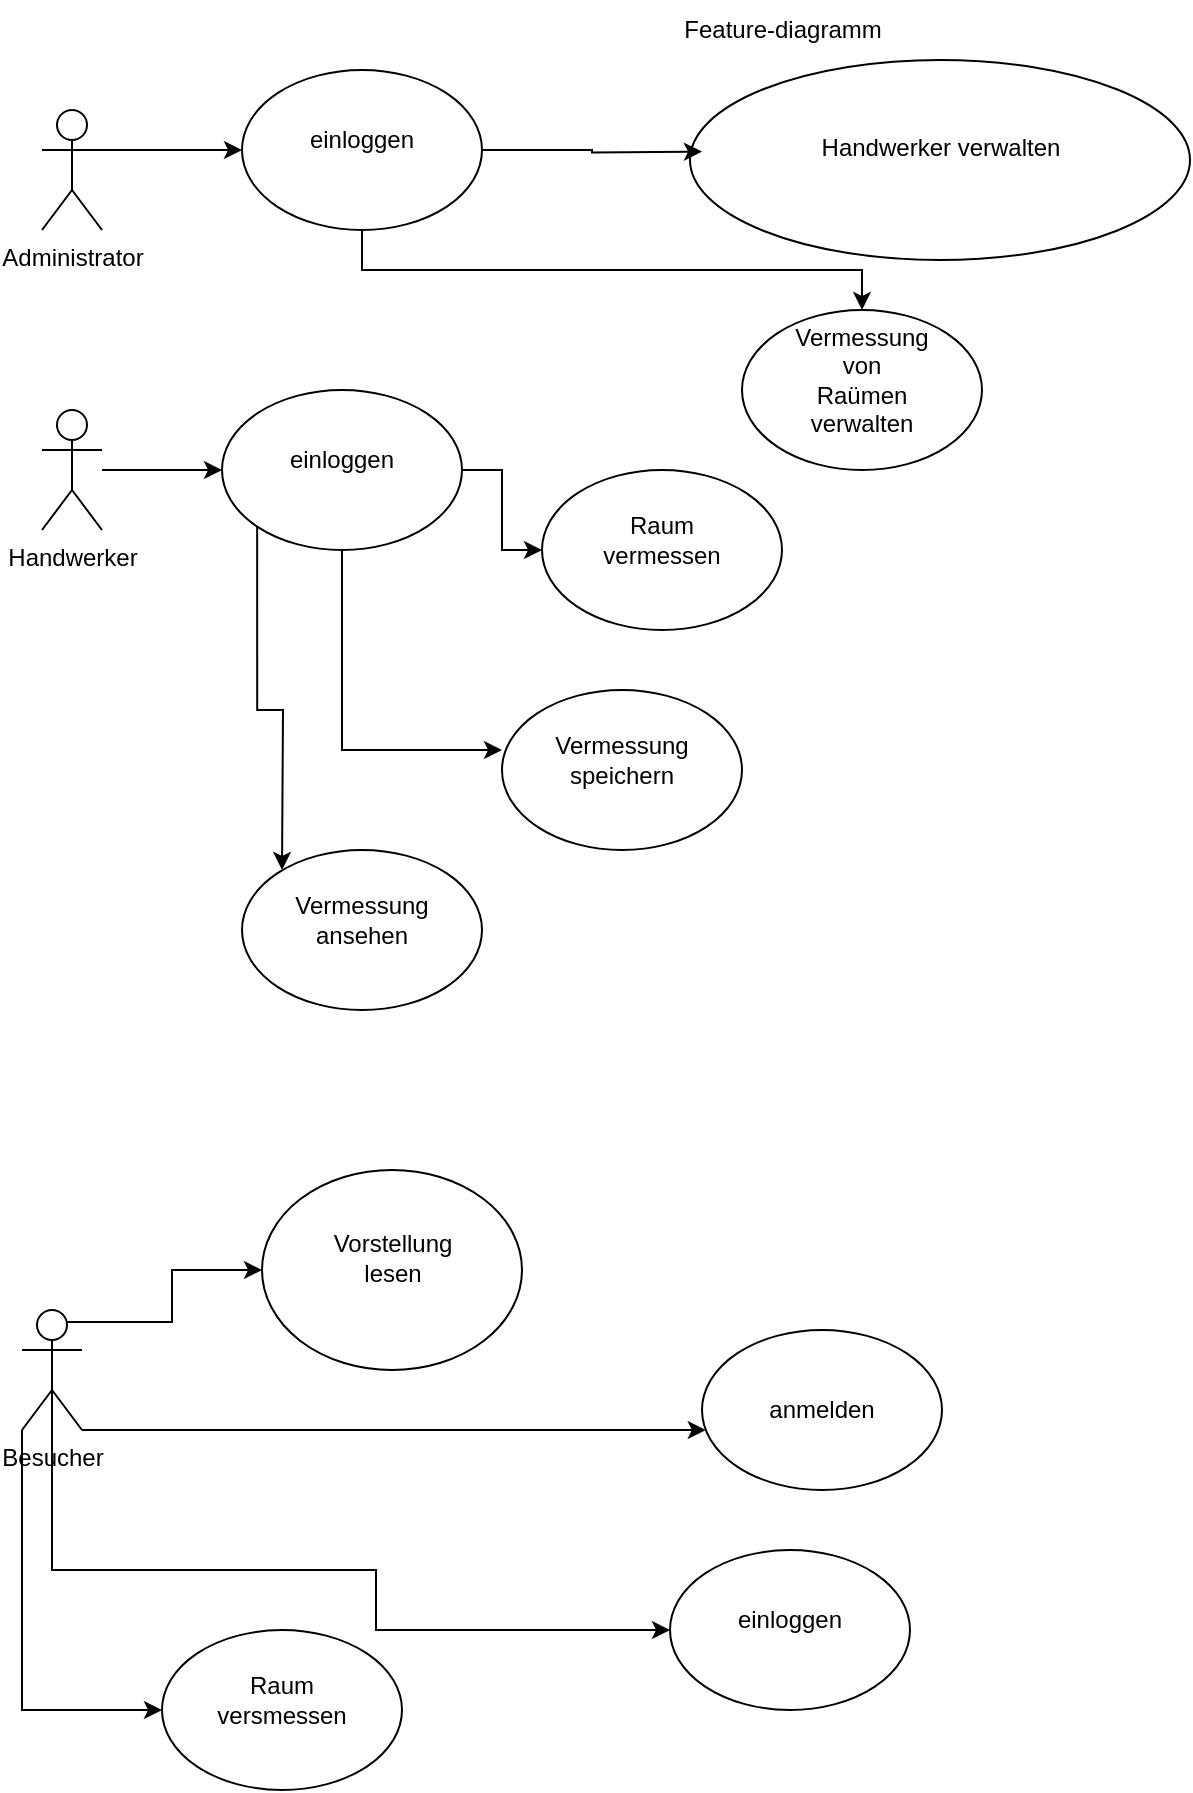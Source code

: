 <mxfile version="20.6.0" type="github">
  <diagram id="4P2TpbgXzhP-4KFeG8Nv" name="Page-1">
    <mxGraphModel dx="690" dy="418" grid="1" gridSize="10" guides="1" tooltips="1" connect="1" arrows="1" fold="1" page="1" pageScale="1" pageWidth="827" pageHeight="1169" math="0" shadow="0">
      <root>
        <mxCell id="0" />
        <mxCell id="1" parent="0" />
        <mxCell id="2" value="Feature-diagramm" style="text;html=1;resizable=0;autosize=1;align=center;verticalAlign=middle;points=[];fillColor=none;strokeColor=none;rounded=0;" parent="1" vertex="1">
          <mxGeometry x="400" y="15" width="120" height="30" as="geometry" />
        </mxCell>
        <mxCell id="oijMVtfoC-c7ZMny98bf-4" value="" style="group" parent="1" vertex="1" connectable="0">
          <mxGeometry x="180" y="210" width="120" height="80" as="geometry" />
        </mxCell>
        <mxCell id="oijMVtfoC-c7ZMny98bf-2" value="" style="ellipse;whiteSpace=wrap;html=1;" parent="oijMVtfoC-c7ZMny98bf-4" vertex="1">
          <mxGeometry width="120" height="80" as="geometry" />
        </mxCell>
        <mxCell id="oijMVtfoC-c7ZMny98bf-3" value="einloggen" style="text;html=1;strokeColor=none;fillColor=none;align=center;verticalAlign=middle;whiteSpace=wrap;rounded=0;" parent="oijMVtfoC-c7ZMny98bf-4" vertex="1">
          <mxGeometry x="30" y="20" width="60" height="30" as="geometry" />
        </mxCell>
        <mxCell id="oijMVtfoC-c7ZMny98bf-87" style="edgeStyle=orthogonalEdgeStyle;rounded=0;orthogonalLoop=1;jettySize=auto;html=1;exitX=0;exitY=1;exitDx=0;exitDy=0;exitPerimeter=0;" parent="1" source="oijMVtfoC-c7ZMny98bf-5" target="oijMVtfoC-c7ZMny98bf-85" edge="1">
          <mxGeometry relative="1" as="geometry">
            <mxPoint x="150" y="810.0" as="targetPoint" />
            <Array as="points">
              <mxPoint x="80" y="870" />
            </Array>
          </mxGeometry>
        </mxCell>
        <mxCell id="oijMVtfoC-c7ZMny98bf-88" style="edgeStyle=orthogonalEdgeStyle;rounded=0;orthogonalLoop=1;jettySize=auto;html=1;exitX=0.75;exitY=0.1;exitDx=0;exitDy=0;exitPerimeter=0;entryX=0;entryY=0.5;entryDx=0;entryDy=0;" parent="1" source="oijMVtfoC-c7ZMny98bf-5" target="oijMVtfoC-c7ZMny98bf-79" edge="1">
          <mxGeometry relative="1" as="geometry" />
        </mxCell>
        <mxCell id="oijMVtfoC-c7ZMny98bf-89" style="edgeStyle=orthogonalEdgeStyle;rounded=0;orthogonalLoop=1;jettySize=auto;html=1;exitX=0.5;exitY=0.5;exitDx=0;exitDy=0;exitPerimeter=0;entryX=0;entryY=0.5;entryDx=0;entryDy=0;" parent="1" source="oijMVtfoC-c7ZMny98bf-5" target="oijMVtfoC-c7ZMny98bf-82" edge="1">
          <mxGeometry relative="1" as="geometry">
            <Array as="points">
              <mxPoint x="95" y="800" />
              <mxPoint x="257" y="800" />
              <mxPoint x="257" y="830" />
            </Array>
          </mxGeometry>
        </mxCell>
        <mxCell id="bDuGjaqNq2e8TzomaUQW-6" style="edgeStyle=orthogonalEdgeStyle;rounded=0;orthogonalLoop=1;jettySize=auto;html=1;" parent="1" source="oijMVtfoC-c7ZMny98bf-5" target="bDuGjaqNq2e8TzomaUQW-3" edge="1">
          <mxGeometry relative="1" as="geometry">
            <Array as="points">
              <mxPoint x="390" y="730" />
              <mxPoint x="390" y="730" />
            </Array>
          </mxGeometry>
        </mxCell>
        <mxCell id="oijMVtfoC-c7ZMny98bf-5" value="Besucher" style="shape=umlActor;verticalLabelPosition=bottom;verticalAlign=top;html=1;outlineConnect=0;" parent="1" vertex="1">
          <mxGeometry x="80" y="670" width="30" height="60" as="geometry" />
        </mxCell>
        <mxCell id="oijMVtfoC-c7ZMny98bf-15" style="edgeStyle=orthogonalEdgeStyle;rounded=0;orthogonalLoop=1;jettySize=auto;html=1;entryX=0;entryY=0.5;entryDx=0;entryDy=0;" parent="1" source="oijMVtfoC-c7ZMny98bf-10" target="oijMVtfoC-c7ZMny98bf-2" edge="1">
          <mxGeometry relative="1" as="geometry" />
        </mxCell>
        <mxCell id="oijMVtfoC-c7ZMny98bf-10" value="Handwerker" style="shape=umlActor;verticalLabelPosition=bottom;verticalAlign=top;html=1;outlineConnect=0;" parent="1" vertex="1">
          <mxGeometry x="90" y="220" width="30" height="60" as="geometry" />
        </mxCell>
        <mxCell id="oijMVtfoC-c7ZMny98bf-25" style="edgeStyle=orthogonalEdgeStyle;rounded=0;orthogonalLoop=1;jettySize=auto;html=1;exitX=1;exitY=0.333;exitDx=0;exitDy=0;exitPerimeter=0;entryX=0;entryY=0.5;entryDx=0;entryDy=0;" parent="1" source="oijMVtfoC-c7ZMny98bf-12" target="oijMVtfoC-c7ZMny98bf-19" edge="1">
          <mxGeometry relative="1" as="geometry" />
        </mxCell>
        <mxCell id="oijMVtfoC-c7ZMny98bf-12" value="Administrator" style="shape=umlActor;verticalLabelPosition=bottom;verticalAlign=top;html=1;outlineConnect=0;" parent="1" vertex="1">
          <mxGeometry x="90" y="70" width="30" height="60" as="geometry" />
        </mxCell>
        <mxCell id="oijMVtfoC-c7ZMny98bf-18" value="" style="group" parent="1" vertex="1" connectable="0">
          <mxGeometry x="190" y="50" width="120" height="80" as="geometry" />
        </mxCell>
        <mxCell id="oijMVtfoC-c7ZMny98bf-19" value="" style="ellipse;whiteSpace=wrap;html=1;" parent="oijMVtfoC-c7ZMny98bf-18" vertex="1">
          <mxGeometry width="120" height="80" as="geometry" />
        </mxCell>
        <mxCell id="oijMVtfoC-c7ZMny98bf-20" value="einloggen" style="text;html=1;strokeColor=none;fillColor=none;align=center;verticalAlign=middle;whiteSpace=wrap;rounded=0;" parent="oijMVtfoC-c7ZMny98bf-18" vertex="1">
          <mxGeometry x="30" y="20" width="60" height="30" as="geometry" />
        </mxCell>
        <mxCell id="oijMVtfoC-c7ZMny98bf-26" value="" style="group" parent="1" vertex="1" connectable="0">
          <mxGeometry x="440" y="170" width="120" height="80" as="geometry" />
        </mxCell>
        <mxCell id="oijMVtfoC-c7ZMny98bf-27" value="" style="ellipse;whiteSpace=wrap;html=1;" parent="oijMVtfoC-c7ZMny98bf-26" vertex="1">
          <mxGeometry width="120" height="80" as="geometry" />
        </mxCell>
        <mxCell id="oijMVtfoC-c7ZMny98bf-28" value="Vermessung von Raümen verwalten" style="text;html=1;strokeColor=none;fillColor=none;align=center;verticalAlign=middle;whiteSpace=wrap;rounded=0;" parent="oijMVtfoC-c7ZMny98bf-26" vertex="1">
          <mxGeometry x="30" y="20" width="60" height="30" as="geometry" />
        </mxCell>
        <mxCell id="oijMVtfoC-c7ZMny98bf-29" value="" style="group" parent="1" vertex="1" connectable="0">
          <mxGeometry x="414" y="45" width="250" height="100" as="geometry" />
        </mxCell>
        <mxCell id="oijMVtfoC-c7ZMny98bf-30" value="" style="ellipse;whiteSpace=wrap;html=1;" parent="oijMVtfoC-c7ZMny98bf-29" vertex="1">
          <mxGeometry width="250.0" height="100" as="geometry" />
        </mxCell>
        <mxCell id="oijMVtfoC-c7ZMny98bf-31" value="Handwerker verwalten" style="text;html=1;strokeColor=none;fillColor=none;align=center;verticalAlign=middle;whiteSpace=wrap;rounded=0;" parent="oijMVtfoC-c7ZMny98bf-29" vertex="1">
          <mxGeometry x="62.5" y="25" width="125.0" height="37.5" as="geometry" />
        </mxCell>
        <mxCell id="oijMVtfoC-c7ZMny98bf-34" style="edgeStyle=orthogonalEdgeStyle;rounded=0;orthogonalLoop=1;jettySize=auto;html=1;exitX=1;exitY=0.5;exitDx=0;exitDy=0;" parent="1" source="oijMVtfoC-c7ZMny98bf-19" edge="1">
          <mxGeometry relative="1" as="geometry">
            <mxPoint x="420" y="90.769" as="targetPoint" />
          </mxGeometry>
        </mxCell>
        <mxCell id="oijMVtfoC-c7ZMny98bf-35" style="edgeStyle=orthogonalEdgeStyle;rounded=0;orthogonalLoop=1;jettySize=auto;html=1;exitX=0.5;exitY=1;exitDx=0;exitDy=0;" parent="1" source="oijMVtfoC-c7ZMny98bf-19" target="oijMVtfoC-c7ZMny98bf-27" edge="1">
          <mxGeometry relative="1" as="geometry" />
        </mxCell>
        <mxCell id="oijMVtfoC-c7ZMny98bf-36" value="" style="group" parent="1" vertex="1" connectable="0">
          <mxGeometry x="340" y="250" width="120" height="80" as="geometry" />
        </mxCell>
        <mxCell id="oijMVtfoC-c7ZMny98bf-37" value="" style="ellipse;whiteSpace=wrap;html=1;" parent="oijMVtfoC-c7ZMny98bf-36" vertex="1">
          <mxGeometry width="120" height="80" as="geometry" />
        </mxCell>
        <mxCell id="oijMVtfoC-c7ZMny98bf-38" value="Raum vermessen" style="text;html=1;strokeColor=none;fillColor=none;align=center;verticalAlign=middle;whiteSpace=wrap;rounded=0;" parent="oijMVtfoC-c7ZMny98bf-36" vertex="1">
          <mxGeometry x="30" y="20" width="60" height="30" as="geometry" />
        </mxCell>
        <mxCell id="oijMVtfoC-c7ZMny98bf-78" value="" style="group" parent="1" vertex="1" connectable="0">
          <mxGeometry x="200" y="600" width="130" height="100" as="geometry" />
        </mxCell>
        <mxCell id="oijMVtfoC-c7ZMny98bf-79" value="" style="ellipse;whiteSpace=wrap;html=1;" parent="oijMVtfoC-c7ZMny98bf-78" vertex="1">
          <mxGeometry width="130" height="100" as="geometry" />
        </mxCell>
        <mxCell id="oijMVtfoC-c7ZMny98bf-80" value="Vorstellung lesen" style="text;html=1;strokeColor=none;fillColor=none;align=center;verticalAlign=middle;whiteSpace=wrap;rounded=0;" parent="oijMVtfoC-c7ZMny98bf-78" vertex="1">
          <mxGeometry x="32.5" y="25" width="65" height="37.5" as="geometry" />
        </mxCell>
        <mxCell id="oijMVtfoC-c7ZMny98bf-81" value="" style="group" parent="1" vertex="1" connectable="0">
          <mxGeometry x="404" y="790" width="120" height="80" as="geometry" />
        </mxCell>
        <mxCell id="oijMVtfoC-c7ZMny98bf-82" value="" style="ellipse;whiteSpace=wrap;html=1;" parent="oijMVtfoC-c7ZMny98bf-81" vertex="1">
          <mxGeometry width="120" height="80" as="geometry" />
        </mxCell>
        <mxCell id="oijMVtfoC-c7ZMny98bf-83" value="einloggen" style="text;html=1;strokeColor=none;fillColor=none;align=center;verticalAlign=middle;whiteSpace=wrap;rounded=0;" parent="oijMVtfoC-c7ZMny98bf-81" vertex="1">
          <mxGeometry x="30" y="20" width="60" height="30" as="geometry" />
        </mxCell>
        <mxCell id="oijMVtfoC-c7ZMny98bf-84" value="" style="group" parent="1" vertex="1" connectable="0">
          <mxGeometry x="150" y="830" width="120" height="80" as="geometry" />
        </mxCell>
        <mxCell id="oijMVtfoC-c7ZMny98bf-85" value="" style="ellipse;whiteSpace=wrap;html=1;" parent="oijMVtfoC-c7ZMny98bf-84" vertex="1">
          <mxGeometry width="120" height="80" as="geometry" />
        </mxCell>
        <mxCell id="oijMVtfoC-c7ZMny98bf-86" value="Raum versmessen" style="text;html=1;strokeColor=none;fillColor=none;align=center;verticalAlign=middle;whiteSpace=wrap;rounded=0;" parent="oijMVtfoC-c7ZMny98bf-84" vertex="1">
          <mxGeometry x="30" y="20" width="60" height="30" as="geometry" />
        </mxCell>
        <mxCell id="oijMVtfoC-c7ZMny98bf-90" style="edgeStyle=orthogonalEdgeStyle;rounded=0;orthogonalLoop=1;jettySize=auto;html=1;exitX=1;exitY=0.5;exitDx=0;exitDy=0;entryX=0;entryY=0.5;entryDx=0;entryDy=0;" parent="1" source="oijMVtfoC-c7ZMny98bf-2" target="oijMVtfoC-c7ZMny98bf-37" edge="1">
          <mxGeometry relative="1" as="geometry" />
        </mxCell>
        <mxCell id="bDuGjaqNq2e8TzomaUQW-3" value="" style="ellipse;whiteSpace=wrap;html=1;" parent="1" vertex="1">
          <mxGeometry x="420" y="680" width="120" height="80" as="geometry" />
        </mxCell>
        <mxCell id="bDuGjaqNq2e8TzomaUQW-4" value="anmelden" style="text;html=1;strokeColor=none;fillColor=none;align=center;verticalAlign=middle;whiteSpace=wrap;rounded=0;" parent="1" vertex="1">
          <mxGeometry x="450" y="705" width="60" height="30" as="geometry" />
        </mxCell>
        <mxCell id="5JFhxHoKSF3lhBzCipbz-2" value="" style="group" vertex="1" connectable="0" parent="1">
          <mxGeometry x="320" y="360" width="120" height="80" as="geometry" />
        </mxCell>
        <mxCell id="5JFhxHoKSF3lhBzCipbz-3" value="" style="ellipse;whiteSpace=wrap;html=1;" vertex="1" parent="5JFhxHoKSF3lhBzCipbz-2">
          <mxGeometry width="120" height="80" as="geometry" />
        </mxCell>
        <mxCell id="5JFhxHoKSF3lhBzCipbz-4" value="Vermessung speichern" style="text;html=1;strokeColor=none;fillColor=none;align=center;verticalAlign=middle;whiteSpace=wrap;rounded=0;" vertex="1" parent="5JFhxHoKSF3lhBzCipbz-2">
          <mxGeometry x="30" y="20" width="60" height="30" as="geometry" />
        </mxCell>
        <mxCell id="5JFhxHoKSF3lhBzCipbz-6" style="edgeStyle=orthogonalEdgeStyle;rounded=0;orthogonalLoop=1;jettySize=auto;html=1;exitX=0.5;exitY=1;exitDx=0;exitDy=0;entryX=0;entryY=0.375;entryDx=0;entryDy=0;entryPerimeter=0;" edge="1" parent="1" source="oijMVtfoC-c7ZMny98bf-2" target="5JFhxHoKSF3lhBzCipbz-3">
          <mxGeometry relative="1" as="geometry" />
        </mxCell>
        <mxCell id="5JFhxHoKSF3lhBzCipbz-7" value="" style="group" vertex="1" connectable="0" parent="1">
          <mxGeometry x="190" y="440" width="120" height="80" as="geometry" />
        </mxCell>
        <mxCell id="5JFhxHoKSF3lhBzCipbz-8" value="" style="ellipse;whiteSpace=wrap;html=1;" vertex="1" parent="5JFhxHoKSF3lhBzCipbz-7">
          <mxGeometry width="120" height="80" as="geometry" />
        </mxCell>
        <mxCell id="5JFhxHoKSF3lhBzCipbz-9" value="Vermessung ansehen" style="text;html=1;strokeColor=none;fillColor=none;align=center;verticalAlign=middle;whiteSpace=wrap;rounded=0;" vertex="1" parent="5JFhxHoKSF3lhBzCipbz-7">
          <mxGeometry x="30" y="20" width="60" height="30" as="geometry" />
        </mxCell>
        <mxCell id="5JFhxHoKSF3lhBzCipbz-10" style="edgeStyle=orthogonalEdgeStyle;rounded=0;orthogonalLoop=1;jettySize=auto;html=1;exitX=0;exitY=1;exitDx=0;exitDy=0;" edge="1" parent="1" source="oijMVtfoC-c7ZMny98bf-2">
          <mxGeometry relative="1" as="geometry">
            <mxPoint x="210" y="450" as="targetPoint" />
          </mxGeometry>
        </mxCell>
      </root>
    </mxGraphModel>
  </diagram>
</mxfile>
